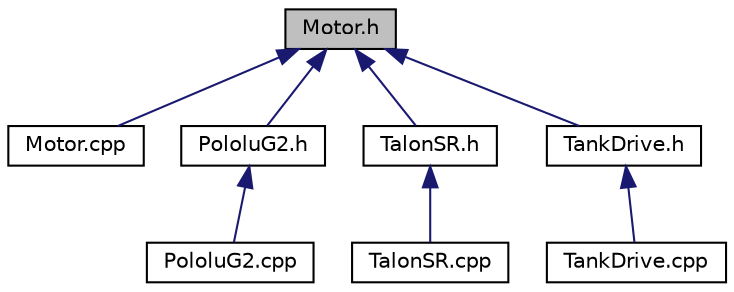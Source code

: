 digraph "Motor.h"
{
  edge [fontname="Helvetica",fontsize="10",labelfontname="Helvetica",labelfontsize="10"];
  node [fontname="Helvetica",fontsize="10",shape=record];
  Node1 [label="Motor.h",height=0.2,width=0.4,color="black", fillcolor="grey75", style="filled", fontcolor="black"];
  Node1 -> Node2 [dir="back",color="midnightblue",fontsize="10",style="solid",fontname="Helvetica"];
  Node2 [label="Motor.cpp",height=0.2,width=0.4,color="black", fillcolor="white", style="filled",URL="$Motor_8cpp.html"];
  Node1 -> Node3 [dir="back",color="midnightblue",fontsize="10",style="solid",fontname="Helvetica"];
  Node3 [label="PololuG2.h",height=0.2,width=0.4,color="black", fillcolor="white", style="filled",URL="$PololuG2_8h.html"];
  Node3 -> Node4 [dir="back",color="midnightblue",fontsize="10",style="solid",fontname="Helvetica"];
  Node4 [label="PololuG2.cpp",height=0.2,width=0.4,color="black", fillcolor="white", style="filled",URL="$PololuG2_8cpp.html"];
  Node1 -> Node5 [dir="back",color="midnightblue",fontsize="10",style="solid",fontname="Helvetica"];
  Node5 [label="TalonSR.h",height=0.2,width=0.4,color="black", fillcolor="white", style="filled",URL="$TalonSR_8h.html"];
  Node5 -> Node6 [dir="back",color="midnightblue",fontsize="10",style="solid",fontname="Helvetica"];
  Node6 [label="TalonSR.cpp",height=0.2,width=0.4,color="black", fillcolor="white", style="filled",URL="$TalonSR_8cpp.html"];
  Node1 -> Node7 [dir="back",color="midnightblue",fontsize="10",style="solid",fontname="Helvetica"];
  Node7 [label="TankDrive.h",height=0.2,width=0.4,color="black", fillcolor="white", style="filled",URL="$TankDrive_8h.html"];
  Node7 -> Node8 [dir="back",color="midnightblue",fontsize="10",style="solid",fontname="Helvetica"];
  Node8 [label="TankDrive.cpp",height=0.2,width=0.4,color="black", fillcolor="white", style="filled",URL="$TankDrive_8cpp.html"];
}
